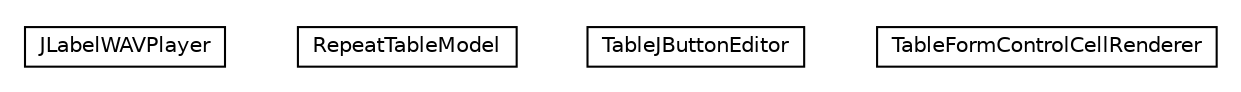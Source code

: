 #!/usr/local/bin/dot
#
# Class diagram 
# Generated by UMLGraph version R5_6-24-gf6e263 (http://www.umlgraph.org/)
#

digraph G {
	edge [fontname="Helvetica",fontsize=10,labelfontname="Helvetica",labelfontsize=10];
	node [fontname="Helvetica",fontsize=10,shape=plaintext];
	nodesep=0.25;
	ranksep=0.5;
	// org.universAAL.ui.handler.gui.swing.model.FormControl.swingModel.JLabelWAVPlayer
	c1080509 [label=<<table title="org.universAAL.ui.handler.gui.swing.model.FormControl.swingModel.JLabelWAVPlayer" border="0" cellborder="1" cellspacing="0" cellpadding="2" port="p" href="./JLabelWAVPlayer.html">
		<tr><td><table border="0" cellspacing="0" cellpadding="1">
<tr><td align="center" balign="center"> JLabelWAVPlayer </td></tr>
		</table></td></tr>
		</table>>, URL="./JLabelWAVPlayer.html", fontname="Helvetica", fontcolor="black", fontsize=10.0];
	// org.universAAL.ui.handler.gui.swing.model.FormControl.swingModel.RepeatTableModel
	c1080510 [label=<<table title="org.universAAL.ui.handler.gui.swing.model.FormControl.swingModel.RepeatTableModel" border="0" cellborder="1" cellspacing="0" cellpadding="2" port="p" href="./RepeatTableModel.html">
		<tr><td><table border="0" cellspacing="0" cellpadding="1">
<tr><td align="center" balign="center"> RepeatTableModel </td></tr>
		</table></td></tr>
		</table>>, URL="./RepeatTableModel.html", fontname="Helvetica", fontcolor="black", fontsize=10.0];
	// org.universAAL.ui.handler.gui.swing.model.FormControl.swingModel.TableJButtonEditor
	c1080511 [label=<<table title="org.universAAL.ui.handler.gui.swing.model.FormControl.swingModel.TableJButtonEditor" border="0" cellborder="1" cellspacing="0" cellpadding="2" port="p" href="./TableJButtonEditor.html">
		<tr><td><table border="0" cellspacing="0" cellpadding="1">
<tr><td align="center" balign="center"> TableJButtonEditor </td></tr>
		</table></td></tr>
		</table>>, URL="./TableJButtonEditor.html", fontname="Helvetica", fontcolor="black", fontsize=10.0];
	// org.universAAL.ui.handler.gui.swing.model.FormControl.swingModel.TableFormControlCellRenderer
	c1080512 [label=<<table title="org.universAAL.ui.handler.gui.swing.model.FormControl.swingModel.TableFormControlCellRenderer" border="0" cellborder="1" cellspacing="0" cellpadding="2" port="p" href="./TableFormControlCellRenderer.html">
		<tr><td><table border="0" cellspacing="0" cellpadding="1">
<tr><td align="center" balign="center"> TableFormControlCellRenderer </td></tr>
		</table></td></tr>
		</table>>, URL="./TableFormControlCellRenderer.html", fontname="Helvetica", fontcolor="black", fontsize=10.0];
}

